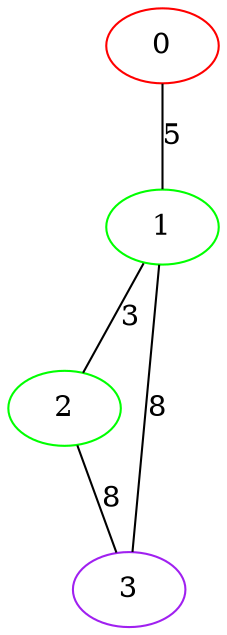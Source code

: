 graph "" {
0 [color=red, weight=1];
1 [color=green, weight=2];
2 [color=green, weight=2];
3 [color=purple, weight=4];
0 -- 1  [key=0, label=5];
1 -- 2  [key=0, label=3];
1 -- 3  [key=0, label=8];
2 -- 3  [key=0, label=8];
}
